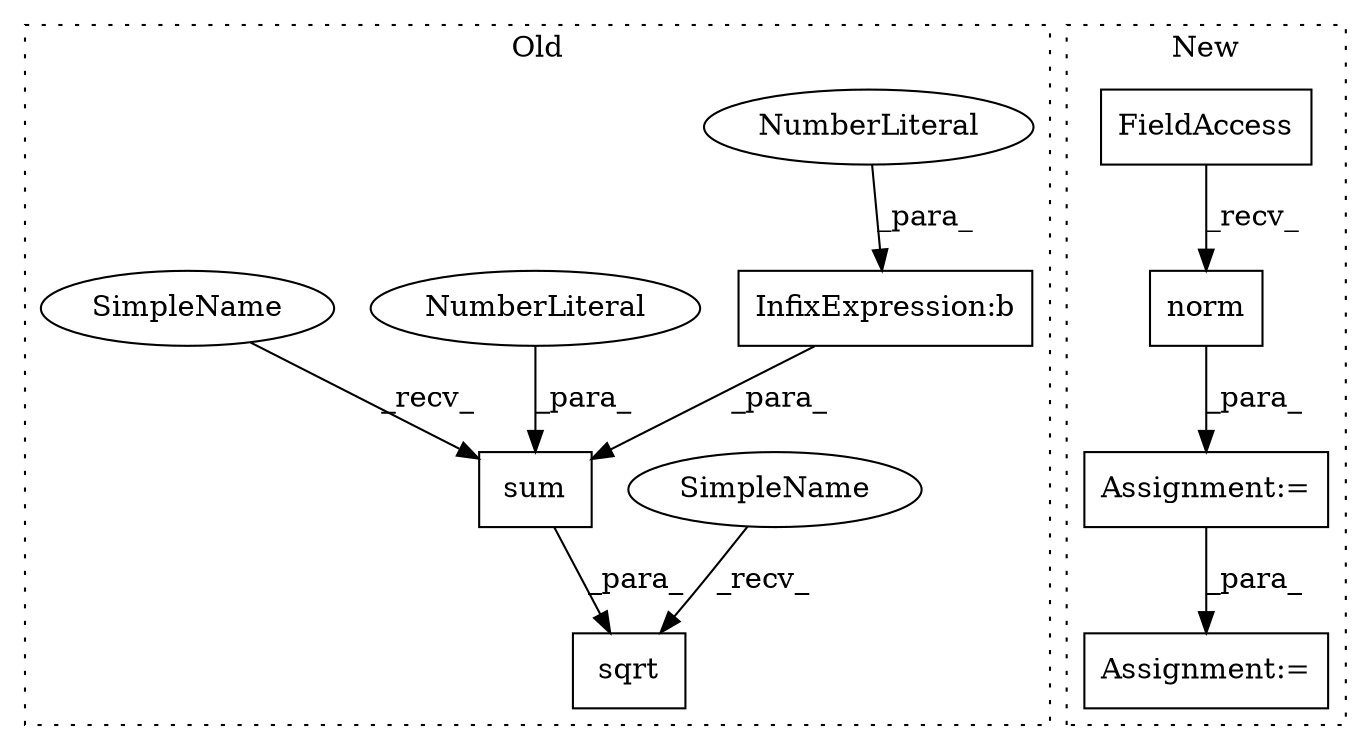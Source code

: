 digraph G {
subgraph cluster0 {
1 [label="sqrt" a="32" s="9719,9742" l="5,1" shape="box"];
3 [label="sum" a="32" s="9730,9741" l="4,1" shape="box"];
4 [label="InfixExpression:b" a="27" s="9735" l="3" shape="box"];
5 [label="NumberLiteral" a="34" s="9738" l="1" shape="ellipse"];
7 [label="NumberLiteral" a="34" s="9740" l="1" shape="ellipse"];
10 [label="SimpleName" a="42" s="9713" l="5" shape="ellipse"];
11 [label="SimpleName" a="42" s="9724" l="5" shape="ellipse"];
label = "Old";
style="dotted";
}
subgraph cluster1 {
2 [label="norm" a="32" s="9785,9791" l="5,1" shape="box"];
6 [label="FieldAccess" a="22" s="9772" l="12" shape="box"];
8 [label="Assignment:=" a="7" s="9770" l="2" shape="box"];
9 [label="Assignment:=" a="7" s="9905" l="1" shape="box"];
label = "New";
style="dotted";
}
2 -> 8 [label="_para_"];
3 -> 1 [label="_para_"];
4 -> 3 [label="_para_"];
5 -> 4 [label="_para_"];
6 -> 2 [label="_recv_"];
7 -> 3 [label="_para_"];
8 -> 9 [label="_para_"];
10 -> 1 [label="_recv_"];
11 -> 3 [label="_recv_"];
}